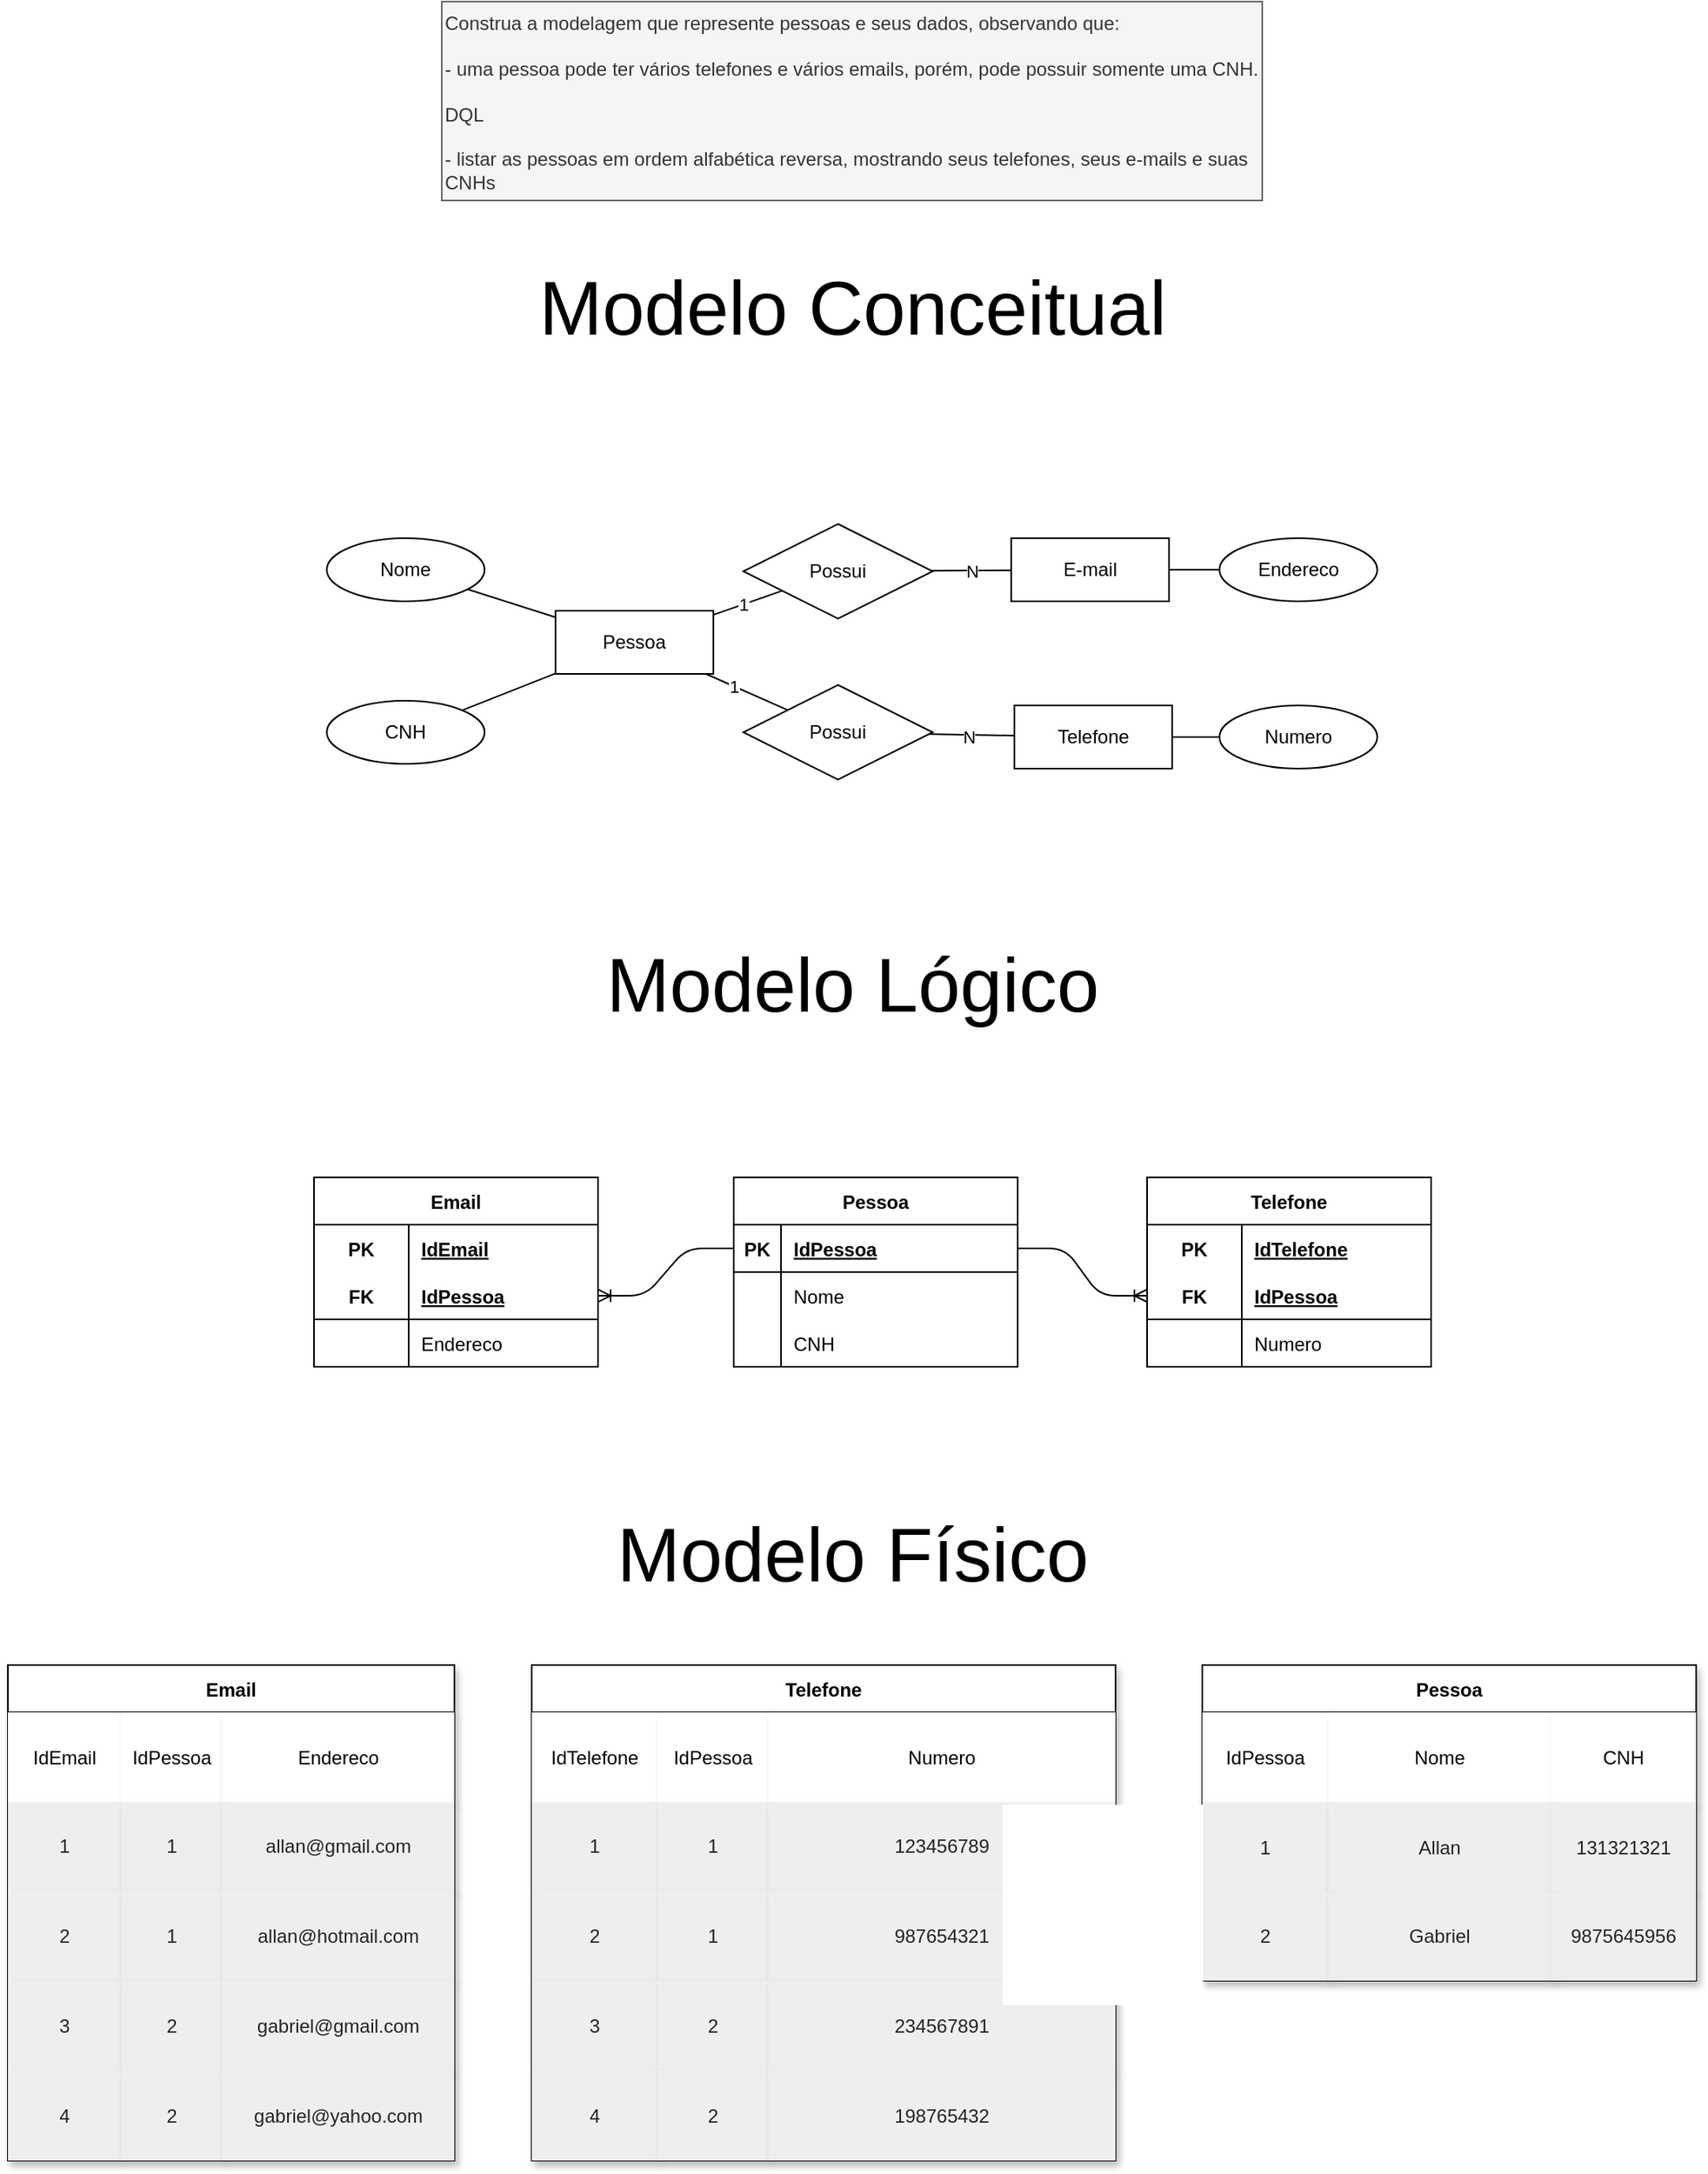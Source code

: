 <mxfile>
    <diagram name="Página-1" id="3oRAbKmRTNMW5dDMv224">
        <mxGraphModel dx="1633" dy="616" grid="1" gridSize="1" guides="1" tooltips="1" connect="1" arrows="1" fold="1" page="1" pageScale="1" pageWidth="827" pageHeight="1169" math="0" shadow="0">
            <root>
                <mxCell id="0"/>
                <mxCell id="1" parent="0"/>
                <mxCell id="46" value="Modelo Conceitual" style="text;html=1;align=center;verticalAlign=middle;resizable=0;points=[];autosize=1;strokeColor=none;fillColor=none;fontSize=48;" parent="1" vertex="1">
                    <mxGeometry x="204" y="199" width="420" height="70" as="geometry"/>
                </mxCell>
                <mxCell id="47" value="Modelo Lógico" style="text;html=1;align=center;verticalAlign=middle;resizable=0;points=[];autosize=1;strokeColor=none;fillColor=none;fontSize=48;" parent="1" vertex="1">
                    <mxGeometry x="244" y="628" width="340" height="70" as="geometry"/>
                </mxCell>
                <mxCell id="48" value="Modelo Físico" style="text;html=1;align=center;verticalAlign=middle;resizable=0;points=[];autosize=1;strokeColor=none;fillColor=none;fontSize=48;" parent="1" vertex="1">
                    <mxGeometry x="254" y="989" width="320" height="70" as="geometry"/>
                </mxCell>
                <mxCell id="202" value="Email" style="shape=table;startSize=30;container=1;collapsible=0;childLayout=tableLayout;fontStyle=1;align=center;shadow=1;labelBackgroundColor=none;" parent="1" vertex="1">
                    <mxGeometry x="-121" y="1094" width="283" height="314" as="geometry"/>
                </mxCell>
                <mxCell id="203" value="" style="shape=tableRow;horizontal=0;startSize=0;swimlaneHead=0;swimlaneBody=0;top=0;left=0;bottom=0;right=0;collapsible=0;dropTarget=0;fillColor=none;points=[[0,0.5],[1,0.5]];portConstraint=eastwest;shadow=1;labelBackgroundColor=none;strokeColor=#050505;fontColor=#000000;" parent="202" vertex="1">
                    <mxGeometry y="30" width="283" height="57" as="geometry"/>
                </mxCell>
                <mxCell id="204" value="IdEmail" style="shape=partialRectangle;html=1;whiteSpace=wrap;connectable=0;top=0;left=0;bottom=0;right=0;overflow=hidden;shadow=1;labelBackgroundColor=none;" parent="203" vertex="1">
                    <mxGeometry width="72" height="57" as="geometry">
                        <mxRectangle width="72" height="57" as="alternateBounds"/>
                    </mxGeometry>
                </mxCell>
                <mxCell id="205" value="IdPessoa" style="shape=partialRectangle;html=1;whiteSpace=wrap;connectable=0;top=0;left=0;bottom=0;right=0;overflow=hidden;shadow=1;labelBackgroundColor=none;" parent="203" vertex="1">
                    <mxGeometry x="72" width="64" height="57" as="geometry">
                        <mxRectangle width="64" height="57" as="alternateBounds"/>
                    </mxGeometry>
                </mxCell>
                <mxCell id="215" value="Endereco" style="shape=partialRectangle;html=1;whiteSpace=wrap;connectable=0;top=0;left=0;bottom=0;right=0;overflow=hidden;shadow=1;labelBackgroundColor=none;" parent="203" vertex="1">
                    <mxGeometry x="136" width="147" height="57" as="geometry">
                        <mxRectangle width="147" height="57" as="alternateBounds"/>
                    </mxGeometry>
                </mxCell>
                <mxCell id="207" value="" style="shape=tableRow;horizontal=0;startSize=0;swimlaneHead=0;swimlaneBody=0;top=0;left=0;bottom=0;right=0;collapsible=0;dropTarget=0;fillColor=none;points=[[0,0.5],[1,0.5]];portConstraint=eastwest;shadow=1;labelBackgroundColor=none;strokeColor=#050505;fontColor=#000000;" parent="202" vertex="1">
                    <mxGeometry y="87" width="283" height="56" as="geometry"/>
                </mxCell>
                <mxCell id="208" value="1" style="shape=partialRectangle;html=1;whiteSpace=wrap;connectable=0;top=0;left=0;bottom=0;right=0;overflow=hidden;shadow=1;labelBackgroundColor=none;fillColor=#eeeeee;strokeColor=#36393d;fontColor=#252323;" parent="207" vertex="1">
                    <mxGeometry width="72" height="56" as="geometry">
                        <mxRectangle width="72" height="56" as="alternateBounds"/>
                    </mxGeometry>
                </mxCell>
                <mxCell id="209" value="1" style="shape=partialRectangle;html=1;whiteSpace=wrap;connectable=0;top=0;left=0;bottom=0;right=0;overflow=hidden;shadow=1;labelBackgroundColor=none;fillColor=#eeeeee;strokeColor=#36393d;fontColor=#252323;" parent="207" vertex="1">
                    <mxGeometry x="72" width="64" height="56" as="geometry">
                        <mxRectangle width="64" height="56" as="alternateBounds"/>
                    </mxGeometry>
                </mxCell>
                <mxCell id="216" value="allan@gmail.com" style="shape=partialRectangle;html=1;whiteSpace=wrap;connectable=0;top=0;left=0;bottom=0;right=0;overflow=hidden;shadow=1;labelBackgroundColor=none;fillColor=#eeeeee;strokeColor=#36393d;fontColor=#252323;" parent="207" vertex="1">
                    <mxGeometry x="136" width="147" height="56" as="geometry">
                        <mxRectangle width="147" height="56" as="alternateBounds"/>
                    </mxGeometry>
                </mxCell>
                <mxCell id="211" value="" style="shape=tableRow;horizontal=0;startSize=0;swimlaneHead=0;swimlaneBody=0;top=0;left=0;bottom=0;right=0;collapsible=0;dropTarget=0;fillColor=none;points=[[0,0.5],[1,0.5]];portConstraint=eastwest;shadow=1;labelBackgroundColor=none;strokeColor=#050505;fontColor=#000000;" parent="202" vertex="1">
                    <mxGeometry y="143" width="283" height="57" as="geometry"/>
                </mxCell>
                <mxCell id="212" value="2" style="shape=partialRectangle;html=1;whiteSpace=wrap;connectable=0;top=0;left=0;bottom=0;right=0;overflow=hidden;shadow=1;labelBackgroundColor=none;fillColor=#eeeeee;strokeColor=#36393d;fontColor=#252323;" parent="211" vertex="1">
                    <mxGeometry width="72" height="57" as="geometry">
                        <mxRectangle width="72" height="57" as="alternateBounds"/>
                    </mxGeometry>
                </mxCell>
                <mxCell id="213" value="1" style="shape=partialRectangle;html=1;whiteSpace=wrap;connectable=0;top=0;left=0;bottom=0;right=0;overflow=hidden;shadow=1;labelBackgroundColor=none;fillColor=#eeeeee;strokeColor=#36393d;fontColor=#252323;" parent="211" vertex="1">
                    <mxGeometry x="72" width="64" height="57" as="geometry">
                        <mxRectangle width="64" height="57" as="alternateBounds"/>
                    </mxGeometry>
                </mxCell>
                <mxCell id="217" value="allan@hotmail.com" style="shape=partialRectangle;html=1;whiteSpace=wrap;connectable=0;top=0;left=0;bottom=0;right=0;overflow=hidden;shadow=1;labelBackgroundColor=none;fillColor=#eeeeee;strokeColor=#36393d;fontColor=#252323;" parent="211" vertex="1">
                    <mxGeometry x="136" width="147" height="57" as="geometry">
                        <mxRectangle width="147" height="57" as="alternateBounds"/>
                    </mxGeometry>
                </mxCell>
                <mxCell id="436" style="shape=tableRow;horizontal=0;startSize=0;swimlaneHead=0;swimlaneBody=0;top=0;left=0;bottom=0;right=0;collapsible=0;dropTarget=0;fillColor=none;points=[[0,0.5],[1,0.5]];portConstraint=eastwest;shadow=1;labelBackgroundColor=none;strokeColor=#050505;fontColor=#000000;" parent="202" vertex="1">
                    <mxGeometry y="200" width="283" height="57" as="geometry"/>
                </mxCell>
                <mxCell id="437" value="3" style="shape=partialRectangle;html=1;whiteSpace=wrap;connectable=0;top=0;left=0;bottom=0;right=0;overflow=hidden;shadow=1;labelBackgroundColor=none;fillColor=#eeeeee;strokeColor=#36393d;fontColor=#252323;" parent="436" vertex="1">
                    <mxGeometry width="72" height="57" as="geometry">
                        <mxRectangle width="72" height="57" as="alternateBounds"/>
                    </mxGeometry>
                </mxCell>
                <mxCell id="438" value="2" style="shape=partialRectangle;html=1;whiteSpace=wrap;connectable=0;top=0;left=0;bottom=0;right=0;overflow=hidden;shadow=1;labelBackgroundColor=none;fillColor=#eeeeee;strokeColor=#36393d;fontColor=#252323;" parent="436" vertex="1">
                    <mxGeometry x="72" width="64" height="57" as="geometry">
                        <mxRectangle width="64" height="57" as="alternateBounds"/>
                    </mxGeometry>
                </mxCell>
                <mxCell id="439" value="gabriel@gmail.com" style="shape=partialRectangle;html=1;whiteSpace=wrap;connectable=0;top=0;left=0;bottom=0;right=0;overflow=hidden;shadow=1;labelBackgroundColor=none;fillColor=#eeeeee;strokeColor=#36393d;fontColor=#252323;" parent="436" vertex="1">
                    <mxGeometry x="136" width="147" height="57" as="geometry">
                        <mxRectangle width="147" height="57" as="alternateBounds"/>
                    </mxGeometry>
                </mxCell>
                <mxCell id="440" style="shape=tableRow;horizontal=0;startSize=0;swimlaneHead=0;swimlaneBody=0;top=0;left=0;bottom=0;right=0;collapsible=0;dropTarget=0;fillColor=none;points=[[0,0.5],[1,0.5]];portConstraint=eastwest;shadow=1;labelBackgroundColor=none;strokeColor=#050505;fontColor=#000000;" parent="202" vertex="1">
                    <mxGeometry y="257" width="283" height="57" as="geometry"/>
                </mxCell>
                <mxCell id="441" value="4" style="shape=partialRectangle;html=1;whiteSpace=wrap;connectable=0;top=0;left=0;bottom=0;right=0;overflow=hidden;shadow=1;labelBackgroundColor=none;fillColor=#eeeeee;strokeColor=#36393d;fontColor=#252323;" parent="440" vertex="1">
                    <mxGeometry width="72" height="57" as="geometry">
                        <mxRectangle width="72" height="57" as="alternateBounds"/>
                    </mxGeometry>
                </mxCell>
                <mxCell id="442" value="2" style="shape=partialRectangle;html=1;whiteSpace=wrap;connectable=0;top=0;left=0;bottom=0;right=0;overflow=hidden;shadow=1;labelBackgroundColor=none;fillColor=#eeeeee;strokeColor=#36393d;fontColor=#252323;" parent="440" vertex="1">
                    <mxGeometry x="72" width="64" height="57" as="geometry">
                        <mxRectangle width="64" height="57" as="alternateBounds"/>
                    </mxGeometry>
                </mxCell>
                <mxCell id="443" value="gabriel@yahoo.com" style="shape=partialRectangle;html=1;whiteSpace=wrap;connectable=0;top=0;left=0;bottom=0;right=0;overflow=hidden;shadow=1;labelBackgroundColor=none;fillColor=#eeeeee;strokeColor=#36393d;fontColor=#252323;" parent="440" vertex="1">
                    <mxGeometry x="136" width="147" height="57" as="geometry">
                        <mxRectangle width="147" height="57" as="alternateBounds"/>
                    </mxGeometry>
                </mxCell>
                <mxCell id="218" value="Pessoa" style="shape=table;startSize=30;container=1;collapsible=0;childLayout=tableLayout;fontStyle=1;align=center;shadow=1;labelBackgroundColor=none;" parent="1" vertex="1">
                    <mxGeometry x="636" y="1094" width="313" height="200" as="geometry"/>
                </mxCell>
                <mxCell id="219" value="" style="shape=tableRow;horizontal=0;startSize=0;swimlaneHead=0;swimlaneBody=0;top=0;left=0;bottom=0;right=0;collapsible=0;dropTarget=0;fillColor=none;points=[[0,0.5],[1,0.5]];portConstraint=eastwest;shadow=1;labelBackgroundColor=none;strokeColor=#050505;fontColor=#000000;" parent="218" vertex="1">
                    <mxGeometry y="30" width="313" height="57" as="geometry"/>
                </mxCell>
                <mxCell id="220" value="IdPessoa" style="shape=partialRectangle;html=1;whiteSpace=wrap;connectable=0;top=0;left=0;bottom=0;right=0;overflow=hidden;shadow=1;labelBackgroundColor=none;" parent="219" vertex="1">
                    <mxGeometry width="80" height="57" as="geometry">
                        <mxRectangle width="80" height="57" as="alternateBounds"/>
                    </mxGeometry>
                </mxCell>
                <mxCell id="222" value="Nome" style="shape=partialRectangle;html=1;whiteSpace=wrap;connectable=0;top=0;left=0;bottom=0;right=0;overflow=hidden;shadow=1;labelBackgroundColor=none;" parent="219" vertex="1">
                    <mxGeometry x="80" width="141" height="57" as="geometry">
                        <mxRectangle width="141" height="57" as="alternateBounds"/>
                    </mxGeometry>
                </mxCell>
                <mxCell id="433" value="CNH" style="shape=partialRectangle;html=1;whiteSpace=wrap;connectable=0;top=0;left=0;bottom=0;right=0;overflow=hidden;shadow=1;labelBackgroundColor=none;" parent="219" vertex="1">
                    <mxGeometry x="221" width="92" height="57" as="geometry">
                        <mxRectangle width="92" height="57" as="alternateBounds"/>
                    </mxGeometry>
                </mxCell>
                <mxCell id="227" value="" style="shape=tableRow;horizontal=0;startSize=0;swimlaneHead=0;swimlaneBody=0;top=0;left=0;bottom=0;right=0;collapsible=0;dropTarget=0;fillColor=none;points=[[0,0.5],[1,0.5]];portConstraint=eastwest;shadow=1;labelBackgroundColor=none;strokeColor=#050505;fontColor=#000000;" parent="218" vertex="1">
                    <mxGeometry y="87" width="313" height="57" as="geometry"/>
                </mxCell>
                <mxCell id="228" value="1" style="shape=partialRectangle;html=1;whiteSpace=wrap;connectable=0;top=0;left=0;bottom=0;right=0;overflow=hidden;shadow=1;labelBackgroundColor=none;fillColor=#eeeeee;strokeColor=#36393d;fontColor=#252323;" parent="227" vertex="1">
                    <mxGeometry width="80" height="57" as="geometry">
                        <mxRectangle width="80" height="57" as="alternateBounds"/>
                    </mxGeometry>
                </mxCell>
                <mxCell id="230" value="Allan" style="shape=partialRectangle;html=1;whiteSpace=wrap;connectable=0;top=0;left=0;bottom=0;right=0;overflow=hidden;shadow=1;labelBackgroundColor=none;fillColor=#eeeeee;strokeColor=#36393d;fontColor=#252323;" parent="227" vertex="1">
                    <mxGeometry x="80" width="141" height="57" as="geometry">
                        <mxRectangle width="141" height="57" as="alternateBounds"/>
                    </mxGeometry>
                </mxCell>
                <mxCell id="434" value="131321321" style="shape=partialRectangle;html=1;whiteSpace=wrap;connectable=0;top=0;left=0;bottom=0;right=0;overflow=hidden;shadow=1;labelBackgroundColor=none;fillColor=#eeeeee;strokeColor=#36393d;fontColor=#252323;" parent="227" vertex="1">
                    <mxGeometry x="221" width="92" height="57" as="geometry">
                        <mxRectangle width="92" height="57" as="alternateBounds"/>
                    </mxGeometry>
                </mxCell>
                <mxCell id="223" value="" style="shape=tableRow;horizontal=0;startSize=0;swimlaneHead=0;swimlaneBody=0;top=0;left=0;bottom=0;right=0;collapsible=0;dropTarget=0;fillColor=none;points=[[0,0.5],[1,0.5]];portConstraint=eastwest;shadow=1;labelBackgroundColor=none;strokeColor=#050505;fontColor=#000000;" parent="218" vertex="1">
                    <mxGeometry y="144" width="313" height="56" as="geometry"/>
                </mxCell>
                <mxCell id="224" value="2" style="shape=partialRectangle;html=1;whiteSpace=wrap;connectable=0;top=0;left=0;bottom=0;right=0;overflow=hidden;shadow=1;labelBackgroundColor=none;fillColor=#eeeeee;strokeColor=#36393d;fontColor=#252323;" parent="223" vertex="1">
                    <mxGeometry width="80" height="56" as="geometry">
                        <mxRectangle width="80" height="56" as="alternateBounds"/>
                    </mxGeometry>
                </mxCell>
                <mxCell id="226" value="Gabriel" style="shape=partialRectangle;html=1;whiteSpace=wrap;connectable=0;top=0;left=0;bottom=0;right=0;overflow=hidden;shadow=1;labelBackgroundColor=none;fillColor=#eeeeee;strokeColor=#36393d;fontColor=#252323;" parent="223" vertex="1">
                    <mxGeometry x="80" width="141" height="56" as="geometry">
                        <mxRectangle width="141" height="56" as="alternateBounds"/>
                    </mxGeometry>
                </mxCell>
                <mxCell id="435" value="9875645956" style="shape=partialRectangle;html=1;whiteSpace=wrap;connectable=0;top=0;left=0;bottom=0;right=0;overflow=hidden;shadow=1;labelBackgroundColor=none;fillColor=#eeeeee;strokeColor=#36393d;fontColor=#252323;" parent="223" vertex="1">
                    <mxGeometry x="221" width="92" height="56" as="geometry">
                        <mxRectangle width="92" height="56" as="alternateBounds"/>
                    </mxGeometry>
                </mxCell>
                <mxCell id="232" value="&lt;div&gt;Construa a modelagem que represente pessoas e seus dados, observando que:&lt;/div&gt;&lt;div&gt;&lt;br&gt;&lt;/div&gt;&lt;div&gt;- uma pessoa pode ter vários telefones e vários emails, porém, pode possuir somente uma CNH.&lt;/div&gt;&lt;div&gt;&lt;br&gt;&lt;/div&gt;&lt;div&gt;DQL&lt;/div&gt;&lt;div&gt;&lt;br&gt;&lt;/div&gt;&lt;div&gt;- listar as pessoas em ordem alfabética reversa, mostrando seus telefones, seus e-mails e suas CNHs&lt;/div&gt;" style="text;whiteSpace=wrap;html=1;fillColor=#f5f5f5;fontColor=#333333;strokeColor=#666666;" parent="1" vertex="1">
                    <mxGeometry x="154" y="40" width="520" height="126" as="geometry"/>
                </mxCell>
                <mxCell id="233" value="Pessoa" style="whiteSpace=wrap;html=1;align=center;" parent="1" vertex="1">
                    <mxGeometry x="226.12" y="426" width="100" height="40" as="geometry"/>
                </mxCell>
                <mxCell id="234" value="E-mail" style="whiteSpace=wrap;html=1;align=center;" parent="1" vertex="1">
                    <mxGeometry x="514.88" y="380" width="100" height="40" as="geometry"/>
                </mxCell>
                <mxCell id="235" value="Telefone" style="whiteSpace=wrap;html=1;align=center;" parent="1" vertex="1">
                    <mxGeometry x="516.88" y="486" width="100" height="40" as="geometry"/>
                </mxCell>
                <mxCell id="240" style="edgeStyle=none;html=1;endArrow=none;endFill=0;" parent="1" source="237" target="234" edge="1">
                    <mxGeometry relative="1" as="geometry"/>
                </mxCell>
                <mxCell id="246" value="N" style="edgeLabel;html=1;align=center;verticalAlign=middle;resizable=0;points=[];" parent="240" vertex="1" connectable="0">
                    <mxGeometry x="0.247" relative="1" as="geometry">
                        <mxPoint x="-6" as="offset"/>
                    </mxGeometry>
                </mxCell>
                <mxCell id="241" style="edgeStyle=none;html=1;endArrow=none;endFill=0;" parent="1" source="237" target="233" edge="1">
                    <mxGeometry relative="1" as="geometry">
                        <mxPoint x="249.72" y="426" as="targetPoint"/>
                    </mxGeometry>
                </mxCell>
                <mxCell id="247" value="1" style="edgeLabel;html=1;align=center;verticalAlign=middle;resizable=0;points=[];" parent="241" vertex="1" connectable="0">
                    <mxGeometry x="0.167" relative="1" as="geometry">
                        <mxPoint as="offset"/>
                    </mxGeometry>
                </mxCell>
                <mxCell id="237" value="Possui" style="shape=rhombus;perimeter=rhombusPerimeter;whiteSpace=wrap;html=1;align=center;" parent="1" vertex="1">
                    <mxGeometry x="345.12" y="371" width="120" height="60" as="geometry"/>
                </mxCell>
                <mxCell id="242" style="edgeStyle=none;html=1;endArrow=none;endFill=0;" parent="1" source="238" target="233" edge="1">
                    <mxGeometry relative="1" as="geometry">
                        <mxPoint x="293.62" y="426" as="targetPoint"/>
                    </mxGeometry>
                </mxCell>
                <mxCell id="249" value="1" style="edgeLabel;html=1;align=center;verticalAlign=middle;resizable=0;points=[];" parent="242" vertex="1" connectable="0">
                    <mxGeometry x="0.317" relative="1" as="geometry">
                        <mxPoint as="offset"/>
                    </mxGeometry>
                </mxCell>
                <mxCell id="243" style="edgeStyle=none;html=1;endArrow=none;endFill=0;" parent="1" source="238" target="235" edge="1">
                    <mxGeometry relative="1" as="geometry"/>
                </mxCell>
                <mxCell id="248" value="N" style="edgeLabel;html=1;align=center;verticalAlign=middle;resizable=0;points=[];" parent="243" vertex="1" connectable="0">
                    <mxGeometry x="0.553" y="1" relative="1" as="geometry">
                        <mxPoint x="-17" y="2" as="offset"/>
                    </mxGeometry>
                </mxCell>
                <mxCell id="238" value="Possui" style="shape=rhombus;perimeter=rhombusPerimeter;whiteSpace=wrap;html=1;align=center;" parent="1" vertex="1">
                    <mxGeometry x="345.12" y="473" width="120" height="60" as="geometry"/>
                </mxCell>
                <mxCell id="252" value="Email" style="shape=table;startSize=30;container=1;collapsible=1;childLayout=tableLayout;fixedRows=1;rowLines=0;fontStyle=1;align=center;resizeLast=1;" parent="1" vertex="1">
                    <mxGeometry x="73" y="785" width="180" height="120" as="geometry"/>
                </mxCell>
                <mxCell id="253" value="" style="shape=tableRow;horizontal=0;startSize=0;swimlaneHead=0;swimlaneBody=0;fillColor=none;collapsible=0;dropTarget=0;points=[[0,0.5],[1,0.5]];portConstraint=eastwest;top=0;left=0;right=0;bottom=0;" parent="252" vertex="1">
                    <mxGeometry y="30" width="180" height="30" as="geometry"/>
                </mxCell>
                <mxCell id="254" value="PK" style="shape=partialRectangle;connectable=0;fillColor=none;top=0;left=0;bottom=0;right=0;fontStyle=1;overflow=hidden;" parent="253" vertex="1">
                    <mxGeometry width="60" height="30" as="geometry">
                        <mxRectangle width="60" height="30" as="alternateBounds"/>
                    </mxGeometry>
                </mxCell>
                <mxCell id="255" value="IdEmail" style="shape=partialRectangle;connectable=0;fillColor=none;top=0;left=0;bottom=0;right=0;align=left;spacingLeft=6;fontStyle=5;overflow=hidden;" parent="253" vertex="1">
                    <mxGeometry x="60" width="120" height="30" as="geometry">
                        <mxRectangle width="120" height="30" as="alternateBounds"/>
                    </mxGeometry>
                </mxCell>
                <mxCell id="256" value="" style="shape=tableRow;horizontal=0;startSize=0;swimlaneHead=0;swimlaneBody=0;fillColor=none;collapsible=0;dropTarget=0;points=[[0,0.5],[1,0.5]];portConstraint=eastwest;top=0;left=0;right=0;bottom=1;" parent="252" vertex="1">
                    <mxGeometry y="60" width="180" height="30" as="geometry"/>
                </mxCell>
                <mxCell id="257" value="FK" style="shape=partialRectangle;connectable=0;fillColor=none;top=0;left=0;bottom=0;right=0;fontStyle=1;overflow=hidden;" parent="256" vertex="1">
                    <mxGeometry width="60" height="30" as="geometry">
                        <mxRectangle width="60" height="30" as="alternateBounds"/>
                    </mxGeometry>
                </mxCell>
                <mxCell id="258" value="IdPessoa" style="shape=partialRectangle;connectable=0;fillColor=none;top=0;left=0;bottom=0;right=0;align=left;spacingLeft=6;fontStyle=5;overflow=hidden;" parent="256" vertex="1">
                    <mxGeometry x="60" width="120" height="30" as="geometry">
                        <mxRectangle width="120" height="30" as="alternateBounds"/>
                    </mxGeometry>
                </mxCell>
                <mxCell id="259" value="" style="shape=tableRow;horizontal=0;startSize=0;swimlaneHead=0;swimlaneBody=0;fillColor=none;collapsible=0;dropTarget=0;points=[[0,0.5],[1,0.5]];portConstraint=eastwest;top=0;left=0;right=0;bottom=0;" parent="252" vertex="1">
                    <mxGeometry y="90" width="180" height="30" as="geometry"/>
                </mxCell>
                <mxCell id="260" value="" style="shape=partialRectangle;connectable=0;fillColor=none;top=0;left=0;bottom=0;right=0;editable=1;overflow=hidden;" parent="259" vertex="1">
                    <mxGeometry width="60" height="30" as="geometry">
                        <mxRectangle width="60" height="30" as="alternateBounds"/>
                    </mxGeometry>
                </mxCell>
                <mxCell id="261" value="Endereco" style="shape=partialRectangle;connectable=0;fillColor=none;top=0;left=0;bottom=0;right=0;align=left;spacingLeft=6;overflow=hidden;" parent="259" vertex="1">
                    <mxGeometry x="60" width="120" height="30" as="geometry">
                        <mxRectangle width="120" height="30" as="alternateBounds"/>
                    </mxGeometry>
                </mxCell>
                <mxCell id="280" style="edgeStyle=none;html=1;endArrow=none;endFill=0;" parent="1" source="279" target="233" edge="1">
                    <mxGeometry relative="1" as="geometry"/>
                </mxCell>
                <mxCell id="279" value="Nome" style="ellipse;whiteSpace=wrap;html=1;align=center;" parent="1" vertex="1">
                    <mxGeometry x="81.12" y="380" width="100" height="40" as="geometry"/>
                </mxCell>
                <mxCell id="284" style="edgeStyle=none;html=1;endArrow=none;endFill=0;" parent="1" source="283" target="234" edge="1">
                    <mxGeometry relative="1" as="geometry"/>
                </mxCell>
                <mxCell id="283" value="Endereco" style="ellipse;whiteSpace=wrap;html=1;align=center;" parent="1" vertex="1">
                    <mxGeometry x="646.88" y="380" width="100" height="40" as="geometry"/>
                </mxCell>
                <mxCell id="286" style="edgeStyle=none;html=1;endArrow=none;endFill=0;" parent="1" source="285" target="235" edge="1">
                    <mxGeometry relative="1" as="geometry"/>
                </mxCell>
                <mxCell id="285" value="Numero" style="ellipse;whiteSpace=wrap;html=1;align=center;" parent="1" vertex="1">
                    <mxGeometry x="646.88" y="486" width="100" height="40" as="geometry"/>
                </mxCell>
                <mxCell id="287" value="Telefone" style="shape=table;startSize=30;container=1;collapsible=1;childLayout=tableLayout;fixedRows=1;rowLines=0;fontStyle=1;align=center;resizeLast=1;" parent="1" vertex="1">
                    <mxGeometry x="601" y="785" width="180" height="120" as="geometry"/>
                </mxCell>
                <mxCell id="288" value="" style="shape=tableRow;horizontal=0;startSize=0;swimlaneHead=0;swimlaneBody=0;fillColor=none;collapsible=0;dropTarget=0;points=[[0,0.5],[1,0.5]];portConstraint=eastwest;top=0;left=0;right=0;bottom=0;" parent="287" vertex="1">
                    <mxGeometry y="30" width="180" height="30" as="geometry"/>
                </mxCell>
                <mxCell id="289" value="PK" style="shape=partialRectangle;connectable=0;fillColor=none;top=0;left=0;bottom=0;right=0;fontStyle=1;overflow=hidden;" parent="288" vertex="1">
                    <mxGeometry width="60" height="30" as="geometry">
                        <mxRectangle width="60" height="30" as="alternateBounds"/>
                    </mxGeometry>
                </mxCell>
                <mxCell id="290" value="IdTelefone" style="shape=partialRectangle;connectable=0;fillColor=none;top=0;left=0;bottom=0;right=0;align=left;spacingLeft=6;fontStyle=5;overflow=hidden;" parent="288" vertex="1">
                    <mxGeometry x="60" width="120" height="30" as="geometry">
                        <mxRectangle width="120" height="30" as="alternateBounds"/>
                    </mxGeometry>
                </mxCell>
                <mxCell id="291" value="" style="shape=tableRow;horizontal=0;startSize=0;swimlaneHead=0;swimlaneBody=0;fillColor=none;collapsible=0;dropTarget=0;points=[[0,0.5],[1,0.5]];portConstraint=eastwest;top=0;left=0;right=0;bottom=1;" parent="287" vertex="1">
                    <mxGeometry y="60" width="180" height="30" as="geometry"/>
                </mxCell>
                <mxCell id="292" value="FK" style="shape=partialRectangle;connectable=0;fillColor=none;top=0;left=0;bottom=0;right=0;fontStyle=1;overflow=hidden;" parent="291" vertex="1">
                    <mxGeometry width="60" height="30" as="geometry">
                        <mxRectangle width="60" height="30" as="alternateBounds"/>
                    </mxGeometry>
                </mxCell>
                <mxCell id="293" value="IdPessoa" style="shape=partialRectangle;connectable=0;fillColor=none;top=0;left=0;bottom=0;right=0;align=left;spacingLeft=6;fontStyle=5;overflow=hidden;" parent="291" vertex="1">
                    <mxGeometry x="60" width="120" height="30" as="geometry">
                        <mxRectangle width="120" height="30" as="alternateBounds"/>
                    </mxGeometry>
                </mxCell>
                <mxCell id="294" value="" style="shape=tableRow;horizontal=0;startSize=0;swimlaneHead=0;swimlaneBody=0;fillColor=none;collapsible=0;dropTarget=0;points=[[0,0.5],[1,0.5]];portConstraint=eastwest;top=0;left=0;right=0;bottom=0;" parent="287" vertex="1">
                    <mxGeometry y="90" width="180" height="30" as="geometry"/>
                </mxCell>
                <mxCell id="295" value="" style="shape=partialRectangle;connectable=0;fillColor=none;top=0;left=0;bottom=0;right=0;editable=1;overflow=hidden;" parent="294" vertex="1">
                    <mxGeometry width="60" height="30" as="geometry">
                        <mxRectangle width="60" height="30" as="alternateBounds"/>
                    </mxGeometry>
                </mxCell>
                <mxCell id="296" value="Numero" style="shape=partialRectangle;connectable=0;fillColor=none;top=0;left=0;bottom=0;right=0;align=left;spacingLeft=6;overflow=hidden;" parent="294" vertex="1">
                    <mxGeometry x="60" width="120" height="30" as="geometry">
                        <mxRectangle width="120" height="30" as="alternateBounds"/>
                    </mxGeometry>
                </mxCell>
                <mxCell id="403" value="Pessoa" style="shape=table;startSize=30;container=1;collapsible=1;childLayout=tableLayout;fixedRows=1;rowLines=0;fontStyle=1;align=center;resizeLast=1;" parent="1" vertex="1">
                    <mxGeometry x="339" y="785" width="180" height="120" as="geometry"/>
                </mxCell>
                <mxCell id="404" value="" style="shape=tableRow;horizontal=0;startSize=0;swimlaneHead=0;swimlaneBody=0;fillColor=none;collapsible=0;dropTarget=0;points=[[0,0.5],[1,0.5]];portConstraint=eastwest;top=0;left=0;right=0;bottom=1;" parent="403" vertex="1">
                    <mxGeometry y="30" width="180" height="30" as="geometry"/>
                </mxCell>
                <mxCell id="405" value="PK" style="shape=partialRectangle;connectable=0;fillColor=none;top=0;left=0;bottom=0;right=0;fontStyle=1;overflow=hidden;" parent="404" vertex="1">
                    <mxGeometry width="30" height="30" as="geometry">
                        <mxRectangle width="30" height="30" as="alternateBounds"/>
                    </mxGeometry>
                </mxCell>
                <mxCell id="406" value="IdPessoa" style="shape=partialRectangle;connectable=0;fillColor=none;top=0;left=0;bottom=0;right=0;align=left;spacingLeft=6;fontStyle=5;overflow=hidden;" parent="404" vertex="1">
                    <mxGeometry x="30" width="150" height="30" as="geometry">
                        <mxRectangle width="150" height="30" as="alternateBounds"/>
                    </mxGeometry>
                </mxCell>
                <mxCell id="407" value="" style="shape=tableRow;horizontal=0;startSize=0;swimlaneHead=0;swimlaneBody=0;fillColor=none;collapsible=0;dropTarget=0;points=[[0,0.5],[1,0.5]];portConstraint=eastwest;top=0;left=0;right=0;bottom=0;" parent="403" vertex="1">
                    <mxGeometry y="60" width="180" height="30" as="geometry"/>
                </mxCell>
                <mxCell id="408" value="" style="shape=partialRectangle;connectable=0;fillColor=none;top=0;left=0;bottom=0;right=0;editable=1;overflow=hidden;" parent="407" vertex="1">
                    <mxGeometry width="30" height="30" as="geometry">
                        <mxRectangle width="30" height="30" as="alternateBounds"/>
                    </mxGeometry>
                </mxCell>
                <mxCell id="409" value="Nome" style="shape=partialRectangle;connectable=0;fillColor=none;top=0;left=0;bottom=0;right=0;align=left;spacingLeft=6;overflow=hidden;" parent="407" vertex="1">
                    <mxGeometry x="30" width="150" height="30" as="geometry">
                        <mxRectangle width="150" height="30" as="alternateBounds"/>
                    </mxGeometry>
                </mxCell>
                <mxCell id="410" value="" style="shape=tableRow;horizontal=0;startSize=0;swimlaneHead=0;swimlaneBody=0;fillColor=none;collapsible=0;dropTarget=0;points=[[0,0.5],[1,0.5]];portConstraint=eastwest;top=0;left=0;right=0;bottom=0;" parent="403" vertex="1">
                    <mxGeometry y="90" width="180" height="30" as="geometry"/>
                </mxCell>
                <mxCell id="411" value="" style="shape=partialRectangle;connectable=0;fillColor=none;top=0;left=0;bottom=0;right=0;editable=1;overflow=hidden;" parent="410" vertex="1">
                    <mxGeometry width="30" height="30" as="geometry">
                        <mxRectangle width="30" height="30" as="alternateBounds"/>
                    </mxGeometry>
                </mxCell>
                <mxCell id="412" value="CNH" style="shape=partialRectangle;connectable=0;fillColor=none;top=0;left=0;bottom=0;right=0;align=left;spacingLeft=6;overflow=hidden;" parent="410" vertex="1">
                    <mxGeometry x="30" width="150" height="30" as="geometry">
                        <mxRectangle width="150" height="30" as="alternateBounds"/>
                    </mxGeometry>
                </mxCell>
                <mxCell id="417" style="edgeStyle=none;html=1;endArrow=none;endFill=0;" parent="1" source="416" target="233" edge="1">
                    <mxGeometry relative="1" as="geometry"/>
                </mxCell>
                <mxCell id="416" value="CNH" style="ellipse;whiteSpace=wrap;html=1;align=center;" parent="1" vertex="1">
                    <mxGeometry x="81.12" y="483" width="100" height="40" as="geometry"/>
                </mxCell>
                <mxCell id="418" value="" style="edgeStyle=entityRelationEdgeStyle;fontSize=12;html=1;endArrow=ERoneToMany;" parent="1" source="404" target="291" edge="1">
                    <mxGeometry width="100" height="100" relative="1" as="geometry">
                        <mxPoint x="199" y="1074" as="sourcePoint"/>
                        <mxPoint x="299" y="974" as="targetPoint"/>
                    </mxGeometry>
                </mxCell>
                <mxCell id="419" value="" style="edgeStyle=entityRelationEdgeStyle;fontSize=12;html=1;endArrow=ERoneToMany;" parent="1" source="404" target="256" edge="1">
                    <mxGeometry width="100" height="100" relative="1" as="geometry">
                        <mxPoint x="167" y="1056" as="sourcePoint"/>
                        <mxPoint x="267" y="956" as="targetPoint"/>
                    </mxGeometry>
                </mxCell>
                <mxCell id="444" value="Telefone" style="shape=table;startSize=30;container=1;collapsible=0;childLayout=tableLayout;fontStyle=1;align=center;shadow=1;labelBackgroundColor=none;" parent="1" vertex="1">
                    <mxGeometry x="211" y="1094" width="370" height="314" as="geometry"/>
                </mxCell>
                <mxCell id="445" value="" style="shape=tableRow;horizontal=0;startSize=0;swimlaneHead=0;swimlaneBody=0;top=0;left=0;bottom=0;right=0;collapsible=0;dropTarget=0;fillColor=none;points=[[0,0.5],[1,0.5]];portConstraint=eastwest;shadow=1;labelBackgroundColor=none;strokeColor=#050505;fontColor=#000000;" parent="444" vertex="1">
                    <mxGeometry y="30" width="370" height="57" as="geometry"/>
                </mxCell>
                <mxCell id="446" value="IdTelefone" style="shape=partialRectangle;html=1;whiteSpace=wrap;connectable=0;top=0;left=0;bottom=0;right=0;overflow=hidden;shadow=1;labelBackgroundColor=none;" parent="445" vertex="1">
                    <mxGeometry width="80" height="57" as="geometry">
                        <mxRectangle width="80" height="57" as="alternateBounds"/>
                    </mxGeometry>
                </mxCell>
                <mxCell id="447" value="IdPessoa" style="shape=partialRectangle;html=1;whiteSpace=wrap;connectable=0;top=0;left=0;bottom=0;right=0;overflow=hidden;shadow=1;labelBackgroundColor=none;" parent="445" vertex="1">
                    <mxGeometry x="80" width="70" height="57" as="geometry">
                        <mxRectangle width="70" height="57" as="alternateBounds"/>
                    </mxGeometry>
                </mxCell>
                <mxCell id="448" value="Numero" style="shape=partialRectangle;html=1;whiteSpace=wrap;connectable=0;top=0;left=0;bottom=0;right=0;overflow=hidden;shadow=1;labelBackgroundColor=none;" parent="445" vertex="1">
                    <mxGeometry x="150" width="220" height="57" as="geometry">
                        <mxRectangle width="220" height="57" as="alternateBounds"/>
                    </mxGeometry>
                </mxCell>
                <mxCell id="449" value="" style="shape=tableRow;horizontal=0;startSize=0;swimlaneHead=0;swimlaneBody=0;top=0;left=0;bottom=0;right=0;collapsible=0;dropTarget=0;fillColor=none;points=[[0,0.5],[1,0.5]];portConstraint=eastwest;shadow=1;labelBackgroundColor=none;strokeColor=#050505;fontColor=#000000;" parent="444" vertex="1">
                    <mxGeometry y="87" width="370" height="56" as="geometry"/>
                </mxCell>
                <mxCell id="450" value="1" style="shape=partialRectangle;html=1;whiteSpace=wrap;connectable=0;top=0;left=0;bottom=0;right=0;overflow=hidden;shadow=1;labelBackgroundColor=none;fillColor=#eeeeee;strokeColor=#36393d;fontColor=#252323;" parent="449" vertex="1">
                    <mxGeometry width="80" height="56" as="geometry">
                        <mxRectangle width="80" height="56" as="alternateBounds"/>
                    </mxGeometry>
                </mxCell>
                <mxCell id="451" value="1" style="shape=partialRectangle;html=1;whiteSpace=wrap;connectable=0;top=0;left=0;bottom=0;right=0;overflow=hidden;shadow=1;labelBackgroundColor=none;fillColor=#eeeeee;strokeColor=#36393d;fontColor=#252323;" parent="449" vertex="1">
                    <mxGeometry x="80" width="70" height="56" as="geometry">
                        <mxRectangle width="70" height="56" as="alternateBounds"/>
                    </mxGeometry>
                </mxCell>
                <mxCell id="452" value="123456789" style="shape=partialRectangle;html=1;whiteSpace=wrap;connectable=0;top=0;left=0;bottom=0;right=0;overflow=hidden;shadow=1;labelBackgroundColor=none;fillColor=#eeeeee;strokeColor=#36393d;fontColor=#252323;" parent="449" vertex="1">
                    <mxGeometry x="150" width="220" height="56" as="geometry">
                        <mxRectangle width="220" height="56" as="alternateBounds"/>
                    </mxGeometry>
                </mxCell>
                <mxCell id="453" value="" style="shape=tableRow;horizontal=0;startSize=0;swimlaneHead=0;swimlaneBody=0;top=0;left=0;bottom=0;right=0;collapsible=0;dropTarget=0;fillColor=none;points=[[0,0.5],[1,0.5]];portConstraint=eastwest;shadow=1;labelBackgroundColor=none;strokeColor=#050505;fontColor=#000000;" parent="444" vertex="1">
                    <mxGeometry y="143" width="370" height="57" as="geometry"/>
                </mxCell>
                <mxCell id="454" value="2" style="shape=partialRectangle;html=1;whiteSpace=wrap;connectable=0;top=0;left=0;bottom=0;right=0;overflow=hidden;shadow=1;labelBackgroundColor=none;fillColor=#eeeeee;strokeColor=#36393d;fontColor=#252323;" parent="453" vertex="1">
                    <mxGeometry width="80" height="57" as="geometry">
                        <mxRectangle width="80" height="57" as="alternateBounds"/>
                    </mxGeometry>
                </mxCell>
                <mxCell id="455" value="1" style="shape=partialRectangle;html=1;whiteSpace=wrap;connectable=0;top=0;left=0;bottom=0;right=0;overflow=hidden;shadow=1;labelBackgroundColor=none;fillColor=#eeeeee;strokeColor=#36393d;fontColor=#252323;" parent="453" vertex="1">
                    <mxGeometry x="80" width="70" height="57" as="geometry">
                        <mxRectangle width="70" height="57" as="alternateBounds"/>
                    </mxGeometry>
                </mxCell>
                <mxCell id="456" value="987654321" style="shape=partialRectangle;html=1;whiteSpace=wrap;connectable=0;top=0;left=0;bottom=0;right=0;overflow=hidden;shadow=1;labelBackgroundColor=none;fillColor=#eeeeee;strokeColor=#36393d;fontColor=#252323;" parent="453" vertex="1">
                    <mxGeometry x="150" width="220" height="57" as="geometry">
                        <mxRectangle width="220" height="57" as="alternateBounds"/>
                    </mxGeometry>
                </mxCell>
                <mxCell id="457" style="shape=tableRow;horizontal=0;startSize=0;swimlaneHead=0;swimlaneBody=0;top=0;left=0;bottom=0;right=0;collapsible=0;dropTarget=0;fillColor=none;points=[[0,0.5],[1,0.5]];portConstraint=eastwest;shadow=1;labelBackgroundColor=none;strokeColor=#050505;fontColor=#000000;" parent="444" vertex="1">
                    <mxGeometry y="200" width="370" height="57" as="geometry"/>
                </mxCell>
                <mxCell id="458" value="3" style="shape=partialRectangle;html=1;whiteSpace=wrap;connectable=0;top=0;left=0;bottom=0;right=0;overflow=hidden;shadow=1;labelBackgroundColor=none;fillColor=#eeeeee;strokeColor=#36393d;fontColor=#252323;" parent="457" vertex="1">
                    <mxGeometry width="80" height="57" as="geometry">
                        <mxRectangle width="80" height="57" as="alternateBounds"/>
                    </mxGeometry>
                </mxCell>
                <mxCell id="459" value="2" style="shape=partialRectangle;html=1;whiteSpace=wrap;connectable=0;top=0;left=0;bottom=0;right=0;overflow=hidden;shadow=1;labelBackgroundColor=none;fillColor=#eeeeee;strokeColor=#36393d;fontColor=#252323;" parent="457" vertex="1">
                    <mxGeometry x="80" width="70" height="57" as="geometry">
                        <mxRectangle width="70" height="57" as="alternateBounds"/>
                    </mxGeometry>
                </mxCell>
                <mxCell id="460" value="234567891" style="shape=partialRectangle;html=1;whiteSpace=wrap;connectable=0;top=0;left=0;bottom=0;right=0;overflow=hidden;shadow=1;labelBackgroundColor=none;fillColor=#eeeeee;strokeColor=#36393d;fontColor=#252323;" parent="457" vertex="1">
                    <mxGeometry x="150" width="220" height="57" as="geometry">
                        <mxRectangle width="220" height="57" as="alternateBounds"/>
                    </mxGeometry>
                </mxCell>
                <mxCell id="461" style="shape=tableRow;horizontal=0;startSize=0;swimlaneHead=0;swimlaneBody=0;top=0;left=0;bottom=0;right=0;collapsible=0;dropTarget=0;fillColor=none;points=[[0,0.5],[1,0.5]];portConstraint=eastwest;shadow=1;labelBackgroundColor=none;strokeColor=#050505;fontColor=#000000;" parent="444" vertex="1">
                    <mxGeometry y="257" width="370" height="57" as="geometry"/>
                </mxCell>
                <mxCell id="462" value="4" style="shape=partialRectangle;html=1;whiteSpace=wrap;connectable=0;top=0;left=0;bottom=0;right=0;overflow=hidden;shadow=1;labelBackgroundColor=none;fillColor=#eeeeee;strokeColor=#36393d;fontColor=#252323;" parent="461" vertex="1">
                    <mxGeometry width="80" height="57" as="geometry">
                        <mxRectangle width="80" height="57" as="alternateBounds"/>
                    </mxGeometry>
                </mxCell>
                <mxCell id="463" value="2" style="shape=partialRectangle;html=1;whiteSpace=wrap;connectable=0;top=0;left=0;bottom=0;right=0;overflow=hidden;shadow=1;labelBackgroundColor=none;fillColor=#eeeeee;strokeColor=#36393d;fontColor=#252323;" parent="461" vertex="1">
                    <mxGeometry x="80" width="70" height="57" as="geometry">
                        <mxRectangle width="70" height="57" as="alternateBounds"/>
                    </mxGeometry>
                </mxCell>
                <mxCell id="464" value="198765432" style="shape=partialRectangle;html=1;whiteSpace=wrap;connectable=0;top=0;left=0;bottom=0;right=0;overflow=hidden;shadow=1;labelBackgroundColor=none;fillColor=#eeeeee;strokeColor=#36393d;fontColor=#252323;" parent="461" vertex="1">
                    <mxGeometry x="150" width="220" height="57" as="geometry">
                        <mxRectangle width="220" height="57" as="alternateBounds"/>
                    </mxGeometry>
                </mxCell>
            </root>
        </mxGraphModel>
    </diagram>
</mxfile>